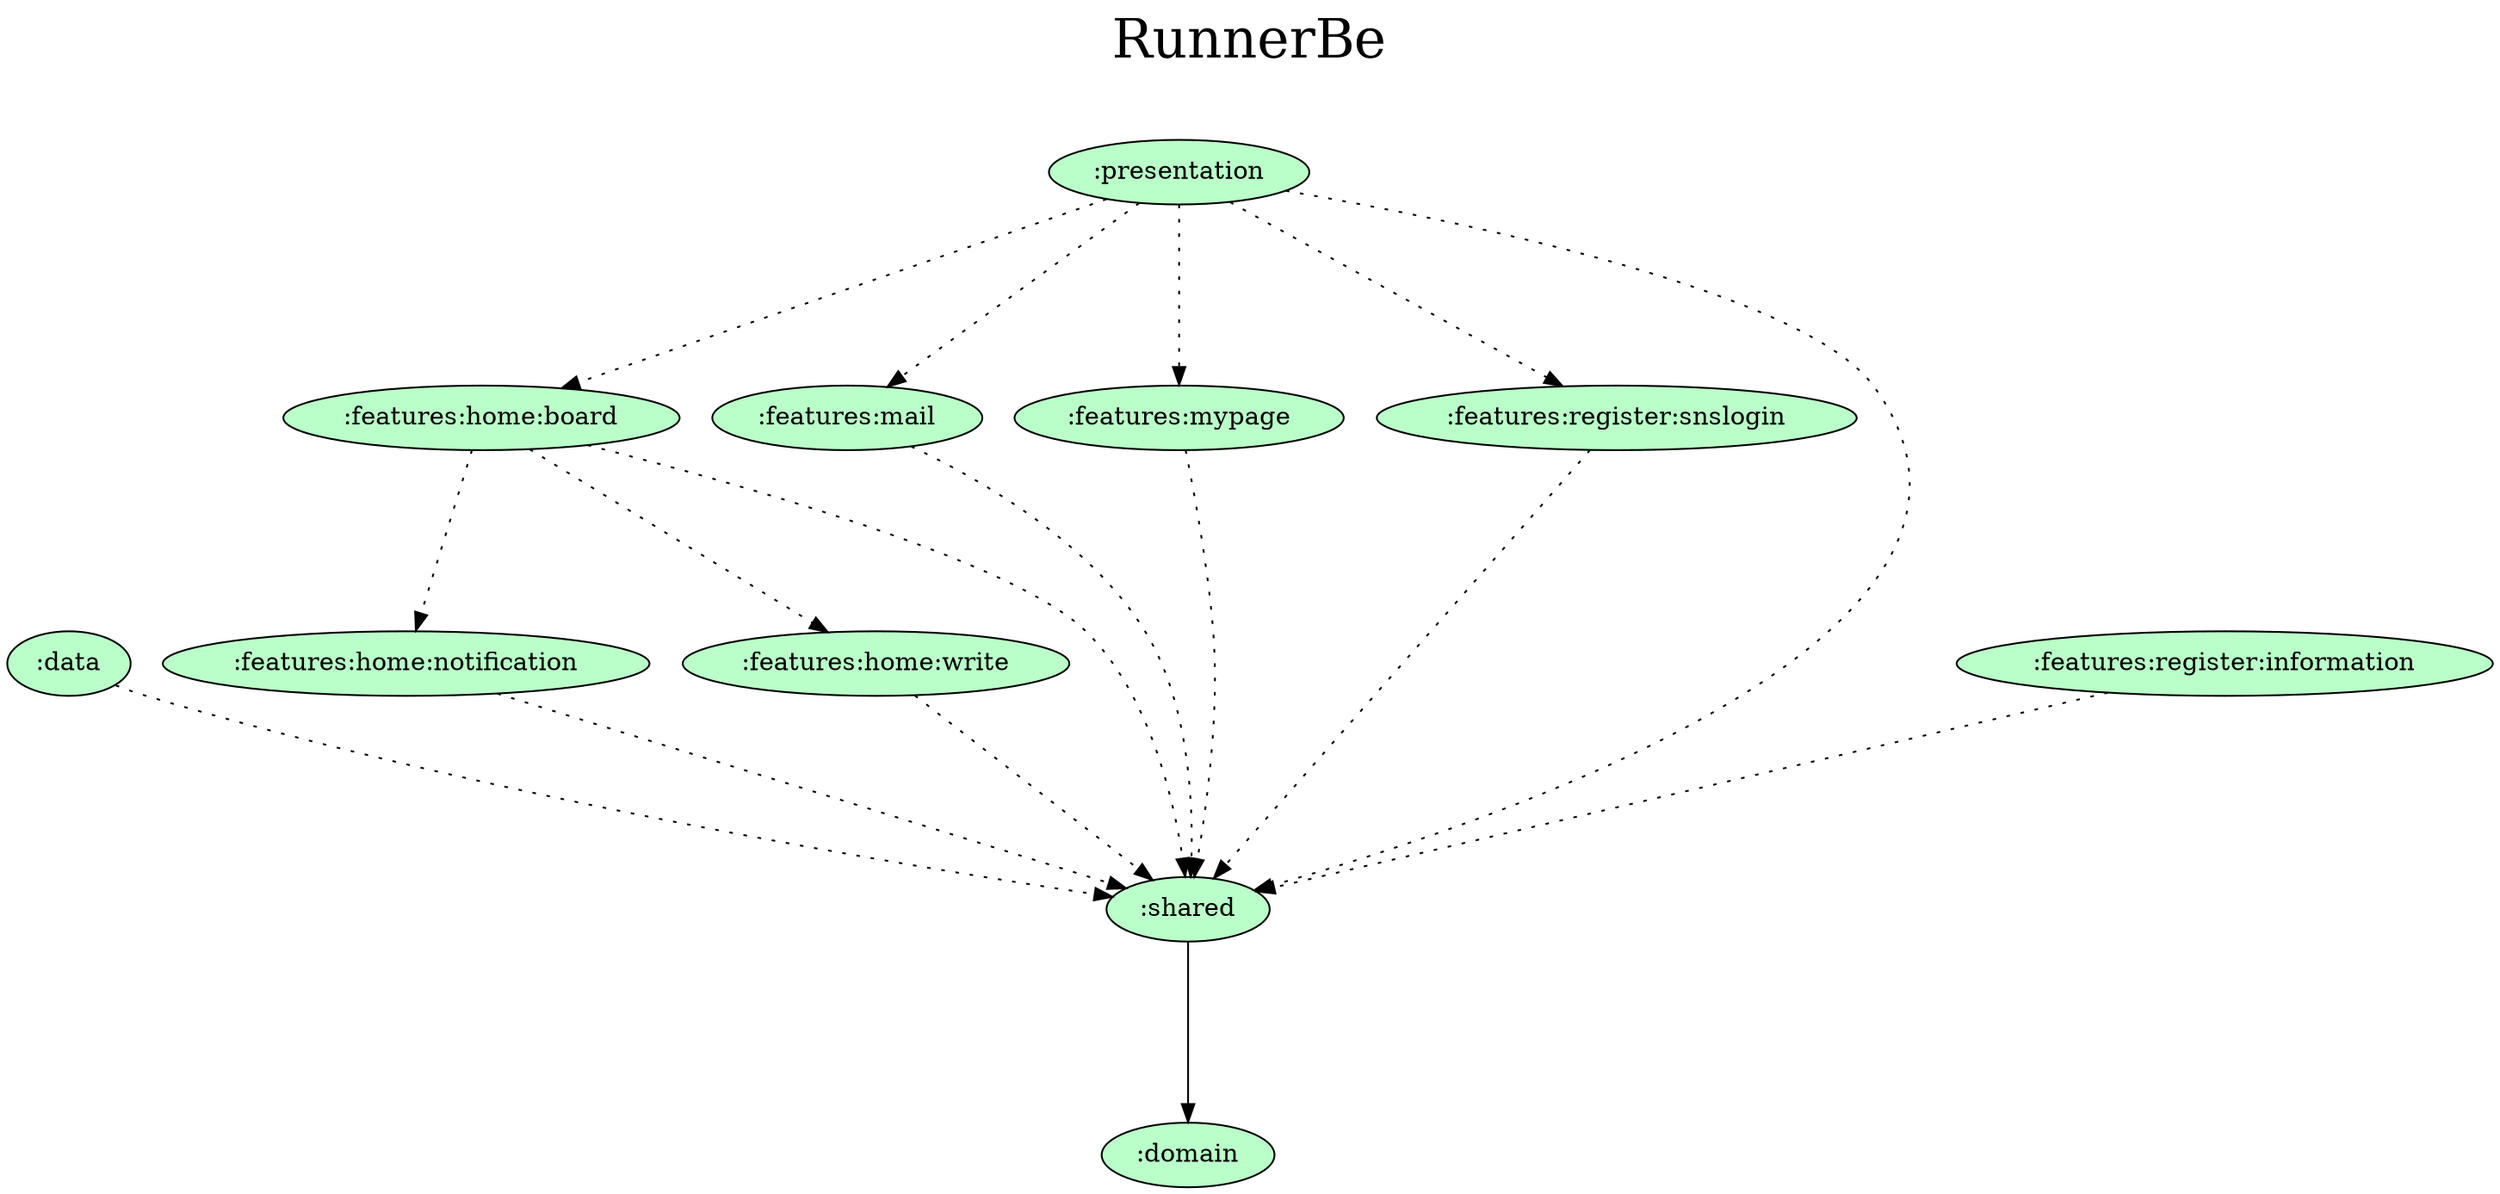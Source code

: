 digraph {
  graph [label="RunnerBe\n ",labelloc=t,fontsize=30,ranksep=1.4];
  node [style=filled, fillcolor="#bbbbbb"];
  rankdir=TB;

  # Projects

  ":data" [fillcolor="#baffc9"];
  ":domain" [fillcolor="#baffc9"];
  ":features:home:board" [fillcolor="#baffc9"];
  ":features:home:notification" [fillcolor="#baffc9"];
  ":features:home:write" [fillcolor="#baffc9"];
  ":features:mail" [fillcolor="#baffc9"];
  ":features:mypage" [fillcolor="#baffc9"];
  ":features:register:information" [fillcolor="#baffc9"];
  ":features:register:snslogin" [fillcolor="#baffc9"];
  ":presentation" [fillcolor="#baffc9"];
  ":shared" [fillcolor="#baffc9"];

  {rank = same;}

  # Dependencies

  ":data" -> ":shared" [style=dotted]
  ":presentation" -> ":features:mail" [style=dotted]
  ":presentation" -> ":features:mypage" [style=dotted]
  ":presentation" -> ":features:home:board" [style=dotted]
  ":presentation" -> ":features:register:snslogin" [style=dotted]
  ":presentation" -> ":shared" [style=dotted]
  ":shared" -> ":domain"
  ":features:mail" -> ":shared" [style=dotted]
  ":features:mypage" -> ":shared" [style=dotted]
  ":features:home:board" -> ":shared" [style=dotted]
  ":features:home:board" -> ":features:home:write" [style=dotted]
  ":features:home:board" -> ":features:home:notification" [style=dotted]
  ":features:home:notification" -> ":shared" [style=dotted]
  ":features:home:write" -> ":shared" [style=dotted]
  ":features:register:information" -> ":shared" [style=dotted]
  ":features:register:snslogin" -> ":shared" [style=dotted]
}
